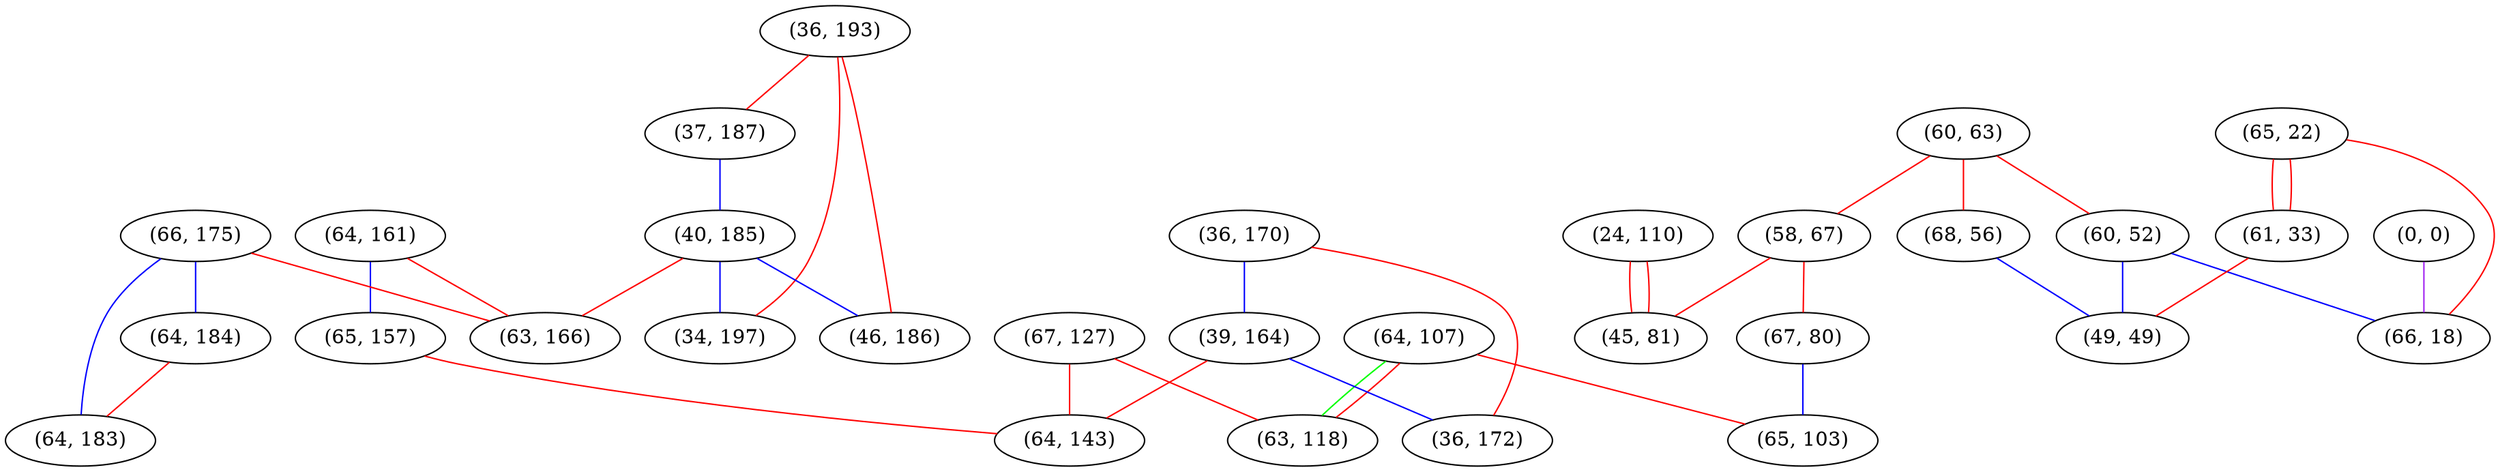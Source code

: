 graph "" {
"(64, 161)";
"(36, 170)";
"(60, 63)";
"(68, 56)";
"(58, 67)";
"(67, 127)";
"(64, 107)";
"(60, 52)";
"(66, 175)";
"(36, 193)";
"(65, 22)";
"(39, 164)";
"(61, 33)";
"(63, 118)";
"(37, 187)";
"(67, 80)";
"(49, 49)";
"(40, 185)";
"(63, 166)";
"(0, 0)";
"(66, 18)";
"(64, 184)";
"(24, 110)";
"(46, 186)";
"(65, 103)";
"(65, 157)";
"(64, 143)";
"(45, 81)";
"(36, 172)";
"(34, 197)";
"(64, 183)";
"(64, 161)" -- "(65, 157)"  [color=blue, key=0, weight=3];
"(64, 161)" -- "(63, 166)"  [color=red, key=0, weight=1];
"(36, 170)" -- "(39, 164)"  [color=blue, key=0, weight=3];
"(36, 170)" -- "(36, 172)"  [color=red, key=0, weight=1];
"(60, 63)" -- "(60, 52)"  [color=red, key=0, weight=1];
"(60, 63)" -- "(58, 67)"  [color=red, key=0, weight=1];
"(60, 63)" -- "(68, 56)"  [color=red, key=0, weight=1];
"(68, 56)" -- "(49, 49)"  [color=blue, key=0, weight=3];
"(58, 67)" -- "(67, 80)"  [color=red, key=0, weight=1];
"(58, 67)" -- "(45, 81)"  [color=red, key=0, weight=1];
"(67, 127)" -- "(63, 118)"  [color=red, key=0, weight=1];
"(67, 127)" -- "(64, 143)"  [color=red, key=0, weight=1];
"(64, 107)" -- "(63, 118)"  [color=green, key=0, weight=2];
"(64, 107)" -- "(63, 118)"  [color=red, key=1, weight=1];
"(64, 107)" -- "(65, 103)"  [color=red, key=0, weight=1];
"(60, 52)" -- "(49, 49)"  [color=blue, key=0, weight=3];
"(60, 52)" -- "(66, 18)"  [color=blue, key=0, weight=3];
"(66, 175)" -- "(63, 166)"  [color=red, key=0, weight=1];
"(66, 175)" -- "(64, 184)"  [color=blue, key=0, weight=3];
"(66, 175)" -- "(64, 183)"  [color=blue, key=0, weight=3];
"(36, 193)" -- "(34, 197)"  [color=red, key=0, weight=1];
"(36, 193)" -- "(46, 186)"  [color=red, key=0, weight=1];
"(36, 193)" -- "(37, 187)"  [color=red, key=0, weight=1];
"(65, 22)" -- "(61, 33)"  [color=red, key=0, weight=1];
"(65, 22)" -- "(61, 33)"  [color=red, key=1, weight=1];
"(65, 22)" -- "(66, 18)"  [color=red, key=0, weight=1];
"(39, 164)" -- "(36, 172)"  [color=blue, key=0, weight=3];
"(39, 164)" -- "(64, 143)"  [color=red, key=0, weight=1];
"(61, 33)" -- "(49, 49)"  [color=red, key=0, weight=1];
"(37, 187)" -- "(40, 185)"  [color=blue, key=0, weight=3];
"(67, 80)" -- "(65, 103)"  [color=blue, key=0, weight=3];
"(40, 185)" -- "(63, 166)"  [color=red, key=0, weight=1];
"(40, 185)" -- "(46, 186)"  [color=blue, key=0, weight=3];
"(40, 185)" -- "(34, 197)"  [color=blue, key=0, weight=3];
"(0, 0)" -- "(66, 18)"  [color=purple, key=0, weight=4];
"(64, 184)" -- "(64, 183)"  [color=red, key=0, weight=1];
"(24, 110)" -- "(45, 81)"  [color=red, key=0, weight=1];
"(24, 110)" -- "(45, 81)"  [color=red, key=1, weight=1];
"(65, 157)" -- "(64, 143)"  [color=red, key=0, weight=1];
}
